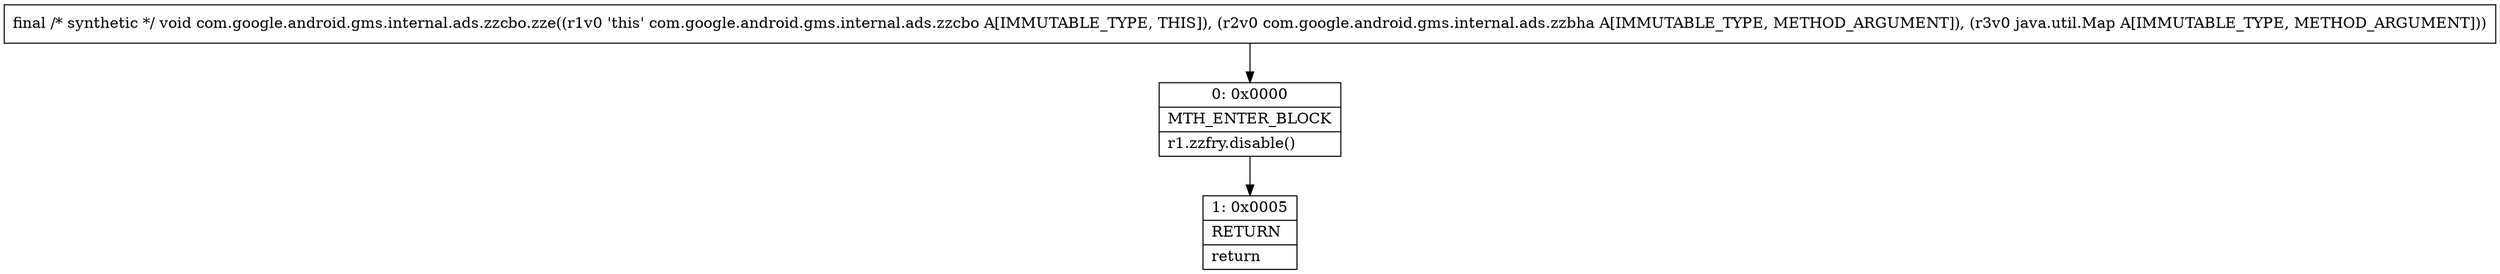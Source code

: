 digraph "CFG forcom.google.android.gms.internal.ads.zzcbo.zze(Lcom\/google\/android\/gms\/internal\/ads\/zzbha;Ljava\/util\/Map;)V" {
Node_0 [shape=record,label="{0\:\ 0x0000|MTH_ENTER_BLOCK\l|r1.zzfry.disable()\l}"];
Node_1 [shape=record,label="{1\:\ 0x0005|RETURN\l|return\l}"];
MethodNode[shape=record,label="{final \/* synthetic *\/ void com.google.android.gms.internal.ads.zzcbo.zze((r1v0 'this' com.google.android.gms.internal.ads.zzcbo A[IMMUTABLE_TYPE, THIS]), (r2v0 com.google.android.gms.internal.ads.zzbha A[IMMUTABLE_TYPE, METHOD_ARGUMENT]), (r3v0 java.util.Map A[IMMUTABLE_TYPE, METHOD_ARGUMENT])) }"];
MethodNode -> Node_0;
Node_0 -> Node_1;
}

